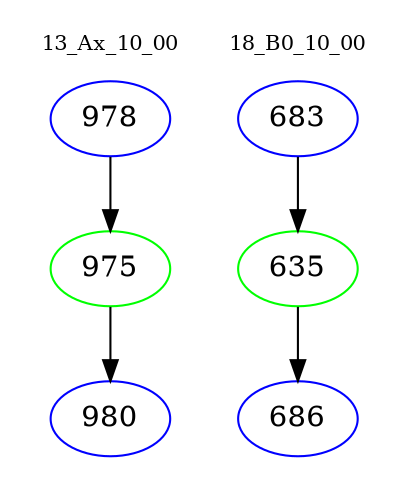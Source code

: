 digraph{
subgraph cluster_0 {
color = white
label = "13_Ax_10_00";
fontsize=10;
T0_978 [label="978", color="blue"]
T0_978 -> T0_975 [color="black"]
T0_975 [label="975", color="green"]
T0_975 -> T0_980 [color="black"]
T0_980 [label="980", color="blue"]
}
subgraph cluster_1 {
color = white
label = "18_B0_10_00";
fontsize=10;
T1_683 [label="683", color="blue"]
T1_683 -> T1_635 [color="black"]
T1_635 [label="635", color="green"]
T1_635 -> T1_686 [color="black"]
T1_686 [label="686", color="blue"]
}
}
